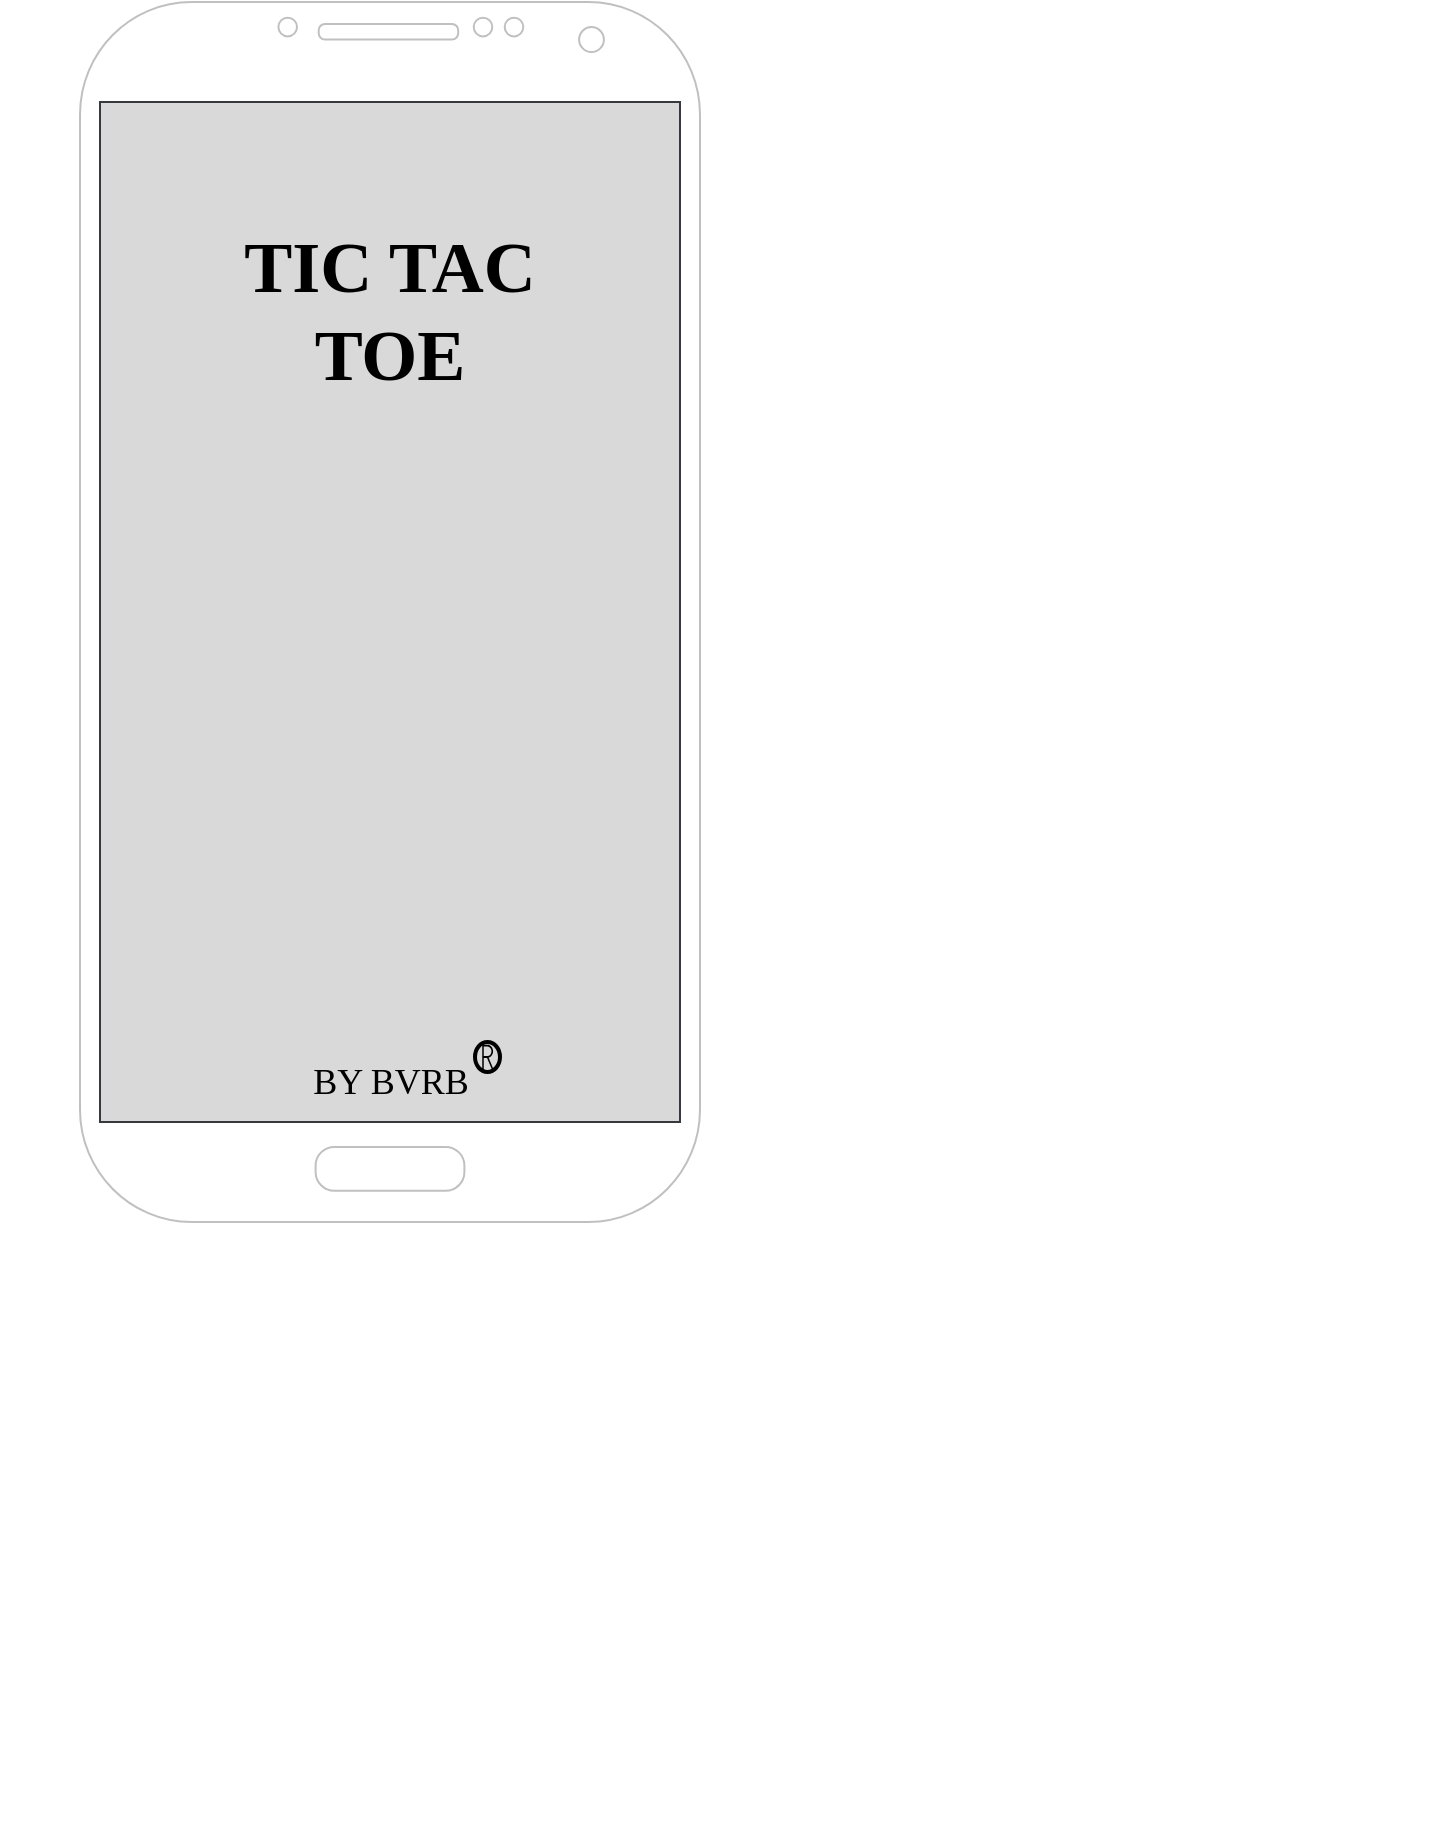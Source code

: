 <mxfile version="16.5.1" type="device" pages="8"><diagram id="2fujvJEsIon3Cvw6nRpC" name="Splash"><mxGraphModel dx="1102" dy="865" grid="1" gridSize="10" guides="1" tooltips="1" connect="1" arrows="1" fold="1" page="1" pageScale="1" pageWidth="827" pageHeight="1169" math="0" shadow="0"><root><mxCell id="0"/><mxCell id="1" parent="0"/><mxCell id="d3dXNECHzbeOLUC-8AOF-14" value="" style="shape=image;imageAspect=0;aspect=fixed;verticalLabelPosition=bottom;verticalAlign=top;image=https://img.itch.zone/aW1hZ2UvMjEwMDI0Lzk4NTc5OC5wbmc=/original/HeMVxj.png;" parent="1" vertex="1"><mxGeometry x="590" y="40" width="191.65" height="330" as="geometry"/></mxCell><mxCell id="d3dXNECHzbeOLUC-8AOF-15" value="" style="verticalLabelPosition=bottom;verticalAlign=top;html=1;shadow=0;dashed=0;strokeWidth=1;shape=mxgraph.android.phone2;strokeColor=#c0c0c0;" parent="1" vertex="1"><mxGeometry x="170" y="40" width="310" height="610" as="geometry"/></mxCell><mxCell id="d3dXNECHzbeOLUC-8AOF-16" value="" style="shape=image;imageAspect=0;aspect=fixed;verticalLabelPosition=bottom;verticalAlign=top;image=https://image.shutterstock.com/display_pic_with_logo/218382783/1855601101/stock-vector-black-and-white-tic-tac-toe-poster-design-vector-two-pieces-minimalist-art-design-artwork-1855601101.jpg;rotation=0;" parent="1" vertex="1"><mxGeometry x="331.65" y="680" width="450" height="280" as="geometry"/></mxCell><mxCell id="d3dXNECHzbeOLUC-8AOF-17" value="" style="shape=image;imageAspect=0;aspect=fixed;verticalLabelPosition=bottom;verticalAlign=top;image=https://miro.medium.com/max/1400/1*e9TQzdWNLpcq54m6uOea4w.png;" parent="1" vertex="1"><mxGeometry x="540" y="450" width="316.22" height="180" as="geometry"/></mxCell><mxCell id="uugo87M07cLCo45sfSnA-2" value="" style="rounded=0;whiteSpace=wrap;html=1;fillColor=#D9D9D9;strokeColor=#36393d;" parent="1" vertex="1"><mxGeometry x="180" y="90" width="290" height="510" as="geometry"/></mxCell><mxCell id="uugo87M07cLCo45sfSnA-1" value="" style="shape=image;imageAspect=0;aspect=fixed;verticalLabelPosition=bottom;verticalAlign=top;image=https://thumbs.dreamstime.com/b/tic-tac-toe-icon-filled-tic-tac-toe-icon-website-design-mobile-app-development-tic-tac-toe-icon-filled-arcade-tic-tac-157804876.jpg;" parent="1" vertex="1"><mxGeometry x="130" y="700" width="200" height="200" as="geometry"/></mxCell><mxCell id="uugo87M07cLCo45sfSnA-3" value="" style="shape=image;imageAspect=0;aspect=fixed;verticalLabelPosition=bottom;verticalAlign=top;image=https://cdn.icon-icons.com/icons2/390/PNG/512/tic-tac-toe_39453.png;" parent="1" vertex="1"><mxGeometry x="229" y="290" width="192" height="192" as="geometry"/></mxCell><mxCell id="uugo87M07cLCo45sfSnA-4" value="&lt;font style=&quot;font-size: 36px&quot; face=&quot;Lucida Console&quot;&gt;&lt;b&gt;TIC TAC TOE&lt;/b&gt;&lt;/font&gt;" style="text;html=1;strokeColor=none;fillColor=none;align=center;verticalAlign=middle;whiteSpace=wrap;rounded=0;" parent="1" vertex="1"><mxGeometry x="210" y="160" width="230" height="70" as="geometry"/></mxCell><mxCell id="hkW_lmA-1GZqu9D2JWZB-2" value="BY BVRB" style="text;html=1;strokeColor=none;fillColor=none;align=center;verticalAlign=middle;whiteSpace=wrap;rounded=0;fontFamily=Lucida Console;fontSize=18;" parent="1" vertex="1"><mxGeometry x="282.5" y="565" width="85" height="30" as="geometry"/></mxCell><mxCell id="Aw2tzcaiatTezA8rqV_E-1" value="" style="strokeColor=#000000;verticalLabelPosition=bottom;shadow=0;dashed=0;verticalAlign=top;strokeWidth=2;html=1;shape=mxgraph.mockup.misc.registeredIcon;fontFamily=Lucida Console;fontSize=18;fillColor=#D9D9D9;" parent="1" vertex="1"><mxGeometry x="367.5" y="560" width="12.5" height="15" as="geometry"/></mxCell></root></mxGraphModel></diagram><diagram id="pI1LhYA1R1bP-oZ59VwP" name="Home"><mxGraphModel dx="1102" dy="865" grid="1" gridSize="10" guides="1" tooltips="1" connect="1" arrows="1" fold="1" page="1" pageScale="1" pageWidth="827" pageHeight="1169" math="0" shadow="0"><root><mxCell id="QYzV90UZsmqpUp89XR0e-0"/><mxCell id="QYzV90UZsmqpUp89XR0e-1" parent="QYzV90UZsmqpUp89XR0e-0"/><mxCell id="_7oUnB4ghNHtTN4r0aFl-0" value="" style="rounded=0;whiteSpace=wrap;html=1;fontFamily=Lucida Console;fontSize=36;rotation=-90;fillColor=#D9D9D9;strokeColor=#36393d;" parent="QYzV90UZsmqpUp89XR0e-1" vertex="1"><mxGeometry x="210" y="360" width="510" height="290" as="geometry"/></mxCell><mxCell id="d13KPkwNu2ae5eqAszeH-0" value="" style="verticalLabelPosition=bottom;verticalAlign=top;html=1;shadow=0;dashed=0;strokeWidth=1;shape=mxgraph.android.phone2;strokeColor=#c0c0c0;fontFamily=Lucida Console;fontSize=36;" parent="QYzV90UZsmqpUp89XR0e-1" vertex="1"><mxGeometry x="310" y="200" width="310" height="610" as="geometry"/></mxCell><mxCell id="dmM5gOBvPOsPFhlSRjZ8-0" value="" style="rounded=0;whiteSpace=wrap;html=1;fontFamily=Lucida Console;fontSize=36;fillColor=#FFFFFF;strokeColor=#0e8088;" parent="QYzV90UZsmqpUp89XR0e-1" vertex="1"><mxGeometry x="350" y="400" width="230" height="60" as="geometry"/></mxCell><mxCell id="dmM5gOBvPOsPFhlSRjZ8-1" value="" style="shape=image;imageAspect=0;aspect=fixed;verticalLabelPosition=bottom;verticalAlign=top;fontFamily=Lucida Console;fontSize=36;image=https://cdn.icon-icons.com/icons2/390/PNG/512/tic-tac-toe_39453.png;" parent="QYzV90UZsmqpUp89XR0e-1" vertex="1"><mxGeometry x="415" y="280" width="100" height="100" as="geometry"/></mxCell><mxCell id="dmM5gOBvPOsPFhlSRjZ8-2" value="" style="rounded=0;whiteSpace=wrap;html=1;fontFamily=Lucida Console;fontSize=36;fillColor=#FFFFFF;strokeColor=#0e8088;" parent="QYzV90UZsmqpUp89XR0e-1" vertex="1"><mxGeometry x="350" y="490" width="230" height="60" as="geometry"/></mxCell><mxCell id="dmM5gOBvPOsPFhlSRjZ8-3" value="" style="rounded=0;whiteSpace=wrap;html=1;fontFamily=Lucida Console;fontSize=36;fillColor=#FFFFFF;strokeColor=#0e8088;" parent="QYzV90UZsmqpUp89XR0e-1" vertex="1"><mxGeometry x="350" y="584.5" width="230" height="60" as="geometry"/></mxCell><mxCell id="dmM5gOBvPOsPFhlSRjZ8-4" value="&lt;font style=&quot;font-size: 22px&quot;&gt;SINGLE PLAYER&lt;/font&gt;" style="text;html=1;strokeColor=none;fillColor=none;align=center;verticalAlign=middle;whiteSpace=wrap;rounded=0;fontFamily=Lucida Console;fontSize=36;" parent="QYzV90UZsmqpUp89XR0e-1" vertex="1"><mxGeometry x="360" y="427.5" width="210" height="5" as="geometry"/></mxCell><mxCell id="dmM5gOBvPOsPFhlSRjZ8-5" style="edgeStyle=orthogonalEdgeStyle;rounded=0;orthogonalLoop=1;jettySize=auto;html=1;exitX=0.5;exitY=1;exitDx=0;exitDy=0;fontFamily=Lucida Console;fontSize=24;" parent="QYzV90UZsmqpUp89XR0e-1" source="dmM5gOBvPOsPFhlSRjZ8-4" target="dmM5gOBvPOsPFhlSRjZ8-4" edge="1"><mxGeometry relative="1" as="geometry"/></mxCell><mxCell id="dmM5gOBvPOsPFhlSRjZ8-6" value="MULTI PLAYER" style="text;html=1;strokeColor=none;fillColor=none;align=center;verticalAlign=middle;whiteSpace=wrap;rounded=0;fontFamily=Lucida Console;fontSize=22;" parent="QYzV90UZsmqpUp89XR0e-1" vertex="1"><mxGeometry x="375" y="507.5" width="180" height="25" as="geometry"/></mxCell><mxCell id="dmM5gOBvPOsPFhlSRjZ8-7" value="NEGOZIO" style="text;html=1;strokeColor=none;fillColor=none;align=center;verticalAlign=middle;whiteSpace=wrap;rounded=0;fontFamily=Lucida Console;fontSize=22;" parent="QYzV90UZsmqpUp89XR0e-1" vertex="1"><mxGeometry x="435" y="604.25" width="60" height="20.5" as="geometry"/></mxCell><mxCell id="gduh4A2nDvPOUCm7gVuA-0" value="" style="shape=image;html=1;verticalAlign=top;verticalLabelPosition=bottom;labelBackgroundColor=#ffffff;imageAspect=0;aspect=fixed;image=https://cdn4.iconfinder.com/data/icons/evil-icons-user-interface/64/menu-128.png;fontFamily=Lucida Console;fontSize=22;" parent="QYzV90UZsmqpUp89XR0e-1" vertex="1"><mxGeometry x="570" y="260" width="30" height="30" as="geometry"/></mxCell></root></mxGraphModel></diagram><diagram id="_Ney9_rczCvjH-Kbnn2X" name="Hamburger"><mxGraphModel dx="1102" dy="865" grid="1" gridSize="10" guides="1" tooltips="1" connect="1" arrows="1" fold="1" page="1" pageScale="1" pageWidth="827" pageHeight="1169" math="0" shadow="0"><root><mxCell id="3Az9QgTdxvKtCZmyPwir-0"/><mxCell id="3Az9QgTdxvKtCZmyPwir-1" parent="3Az9QgTdxvKtCZmyPwir-0"/><mxCell id="ir2IjRzJ5tcpLq1XKn8O-0" value="" style="rounded=0;whiteSpace=wrap;html=1;fillColor=#D9D9D9;rotation=-90;" parent="3Az9QgTdxvKtCZmyPwir-1" vertex="1"><mxGeometry x="215" y="575" width="500" height="300" as="geometry"/></mxCell><mxCell id="tjD_ger1dloUFlUBI11P-0" value="" style="verticalLabelPosition=bottom;verticalAlign=top;html=1;shadow=0;dashed=0;strokeWidth=1;shape=mxgraph.android.phone2;strokeColor=#c0c0c0;fillColor=#FFFFFF;" parent="3Az9QgTdxvKtCZmyPwir-1" vertex="1"><mxGeometry x="310" y="420" width="310" height="610" as="geometry"/></mxCell><mxCell id="EdFxfgD1VDBOBCAjg3x6-1" value="" style="rounded=0;whiteSpace=wrap;html=1;align=center;" parent="3Az9QgTdxvKtCZmyPwir-1" vertex="1"><mxGeometry x="340" y="600" width="250" height="40" as="geometry"/></mxCell><mxCell id="EdFxfgD1VDBOBCAjg3x6-2" value="" style="rounded=0;whiteSpace=wrap;html=1;" parent="3Az9QgTdxvKtCZmyPwir-1" vertex="1"><mxGeometry x="340" y="650" width="250" height="40" as="geometry"/></mxCell><mxCell id="EdFxfgD1VDBOBCAjg3x6-3" value="" style="rounded=0;whiteSpace=wrap;html=1;" parent="3Az9QgTdxvKtCZmyPwir-1" vertex="1"><mxGeometry x="340" y="705" width="250" height="40" as="geometry"/></mxCell><mxCell id="5B8Ag-1s1NyBom3GuKKK-0" value="" style="strokeColor=#999999;verticalLabelPosition=bottom;shadow=0;dashed=0;verticalAlign=top;strokeWidth=2;html=1;shape=mxgraph.mockup.misc.volumeIcon;fontFamily=Lucida Console;fontSize=18;fillColor=#FFFFFF;" parent="3Az9QgTdxvKtCZmyPwir-1" vertex="1"><mxGeometry x="350" y="608" width="25" height="25" as="geometry"/></mxCell><mxCell id="5B8Ag-1s1NyBom3GuKKK-1" value="" style="html=1;verticalLabelPosition=bottom;align=center;labelBackgroundColor=#ffffff;verticalAlign=top;strokeWidth=2;strokeColor=#000000;shadow=0;dashed=0;shape=mxgraph.ios7.icons.flag;fontFamily=Lucida Console;fontSize=18;fillColor=#FFFFFF;" parent="3Az9QgTdxvKtCZmyPwir-1" vertex="1"><mxGeometry x="350" y="657.5" width="20" height="25" as="geometry"/></mxCell><mxCell id="5B8Ag-1s1NyBom3GuKKK-4" value="" style="verticalLabelPosition=bottom;verticalAlign=top;html=1;shadow=0;dashed=0;strokeWidth=1;shape=mxgraph.android.switch_on;fillColor=#666666;sketch=0;fontFamily=Lucida Console;fontSize=18;" parent="3Az9QgTdxvKtCZmyPwir-1" vertex="1"><mxGeometry x="520" y="610" width="60" height="20" as="geometry"/></mxCell><mxCell id="5B8Ag-1s1NyBom3GuKKK-5" value="&lt;span&gt;AUDIO&lt;/span&gt;" style="text;html=1;strokeColor=none;fillColor=none;align=center;verticalAlign=middle;whiteSpace=wrap;rounded=0;fontFamily=Lucida Console;fontSize=18;" parent="3Az9QgTdxvKtCZmyPwir-1" vertex="1"><mxGeometry x="390" y="605" width="60" height="30" as="geometry"/></mxCell><mxCell id="5B8Ag-1s1NyBom3GuKKK-7" value="LINGUA" style="text;html=1;strokeColor=none;fillColor=none;align=center;verticalAlign=middle;whiteSpace=wrap;rounded=0;fontFamily=Lucida Console;fontSize=18;" parent="3Az9QgTdxvKtCZmyPwir-1" vertex="1"><mxGeometry x="390" y="655" width="60" height="30" as="geometry"/></mxCell><mxCell id="5B8Ag-1s1NyBom3GuKKK-8" value="SFONDO" style="text;html=1;strokeColor=none;fillColor=none;align=center;verticalAlign=middle;whiteSpace=wrap;rounded=0;fontFamily=Lucida Console;fontSize=18;" parent="3Az9QgTdxvKtCZmyPwir-1" vertex="1"><mxGeometry x="390" y="710" width="60" height="30" as="geometry"/></mxCell><mxCell id="5B8Ag-1s1NyBom3GuKKK-13" value="" style="fillColor=#D9D9D9;strokeColor=none;fontFamily=Lucida Console;fontSize=18;" parent="3Az9QgTdxvKtCZmyPwir-1" vertex="1"><mxGeometry x="347.5" y="712.5" width="27.5" height="25" as="geometry"/></mxCell><mxCell id="usQ4iwxU2FZ0Kb0rONea-0" value="" style="html=1;verticalLabelPosition=bottom;align=center;labelBackgroundColor=#ffffff;verticalAlign=top;strokeWidth=2;strokeColor=#000033;shadow=0;dashed=0;shape=mxgraph.ios7.icons.back;fontFamily=Lucida Console;fontSize=18;fillColor=#190033;" parent="3Az9QgTdxvKtCZmyPwir-1" vertex="1"><mxGeometry x="330" y="490" width="30" height="25.5" as="geometry"/></mxCell><mxCell id="0nQVssNnnhKOgy_q-kSb-0" value="IMPOSTAZIONI" style="text;html=1;strokeColor=none;fillColor=none;align=center;verticalAlign=middle;whiteSpace=wrap;rounded=0;fontFamily=Lucida Console;fontSize=18;" parent="3Az9QgTdxvKtCZmyPwir-1" vertex="1"><mxGeometry x="435" y="545" width="60" height="30" as="geometry"/></mxCell><mxCell id="0nQVssNnnhKOgy_q-kSb-1" value="" style="sketch=0;outlineConnect=0;fontColor=#232F3E;gradientColor=none;fillColor=#232F3D;strokeColor=none;dashed=0;verticalLabelPosition=bottom;verticalAlign=top;align=center;html=1;fontSize=12;fontStyle=0;aspect=fixed;pointerEvents=1;shape=mxgraph.aws4.gear;fontFamily=Lucida Console;" parent="3Az9QgTdxvKtCZmyPwir-1" vertex="1"><mxGeometry x="448" y="511" width="34" height="34" as="geometry"/></mxCell><mxCell id="nKCXICEI87PGRxtzeZac-1" value="" style="rounded=0;whiteSpace=wrap;html=1;" parent="3Az9QgTdxvKtCZmyPwir-1" vertex="1"><mxGeometry x="340" y="760" width="250" height="40" as="geometry"/></mxCell><mxCell id="nKCXICEI87PGRxtzeZac-0" value="" style="strokeColor=#999999;verticalLabelPosition=bottom;shadow=0;dashed=0;verticalAlign=top;strokeWidth=2;html=1;shape=mxgraph.mockup.misc.shareIcon;rounded=0;fontFamily=Lucida Console;fontSize=14;fontColor=default;fillColor=#FFFFFF;" parent="3Az9QgTdxvKtCZmyPwir-1" vertex="1"><mxGeometry x="347.5" y="766.25" width="32.5" height="27.5" as="geometry"/></mxCell><mxCell id="nKCXICEI87PGRxtzeZac-2" value="&lt;span style=&quot;color: rgb(0 , 0 , 0) ; font-family: &amp;#34;lucida console&amp;#34; ; font-size: 18px ; font-style: normal ; font-weight: 400 ; letter-spacing: normal ; text-align: center ; text-indent: 0px ; text-transform: none ; word-spacing: 0px ; background-color: rgb(248 , 249 , 250) ; display: inline ; float: none&quot;&gt;CONDIVIDI&lt;/span&gt;" style="text;whiteSpace=wrap;html=1;fontSize=14;fontFamily=Lucida Console;fontColor=default;" parent="3Az9QgTdxvKtCZmyPwir-1" vertex="1"><mxGeometry x="390" y="763.75" width="90" height="30" as="geometry"/></mxCell><mxCell id="nKCXICEI87PGRxtzeZac-4" value="" style="rounded=0;whiteSpace=wrap;html=1;" parent="3Az9QgTdxvKtCZmyPwir-1" vertex="1"><mxGeometry x="340" y="820" width="250" height="40" as="geometry"/></mxCell><mxCell id="nKCXICEI87PGRxtzeZac-5" value="" style="dashed=0;outlineConnect=0;html=1;align=center;labelPosition=center;verticalLabelPosition=bottom;verticalAlign=top;shape=mxgraph.webicons.facebook;fillColor=#6294E4;gradientColor=#1A2665;rounded=0;fontFamily=Lucida Console;fontSize=14;fontColor=default;strokeColor=#000033;" parent="3Az9QgTdxvKtCZmyPwir-1" vertex="1"><mxGeometry x="346" y="825" width="34" height="30" as="geometry"/></mxCell><mxCell id="nKCXICEI87PGRxtzeZac-6" value="&lt;span style=&quot;color: rgb(0 , 0 , 0) ; font-family: &amp;#34;lucida console&amp;#34; ; font-size: 18px ; font-style: normal ; font-weight: 400 ; letter-spacing: normal ; text-align: center ; text-indent: 0px ; text-transform: none ; word-spacing: 0px ; background-color: rgb(248 , 249 , 250) ; display: inline ; float: none&quot;&gt;ACCEDI CON FACEBOOK&lt;/span&gt;" style="text;whiteSpace=wrap;html=1;fontSize=14;fontFamily=Lucida Console;fontColor=default;" parent="3Az9QgTdxvKtCZmyPwir-1" vertex="1"><mxGeometry x="380" y="825" width="280" height="30" as="geometry"/></mxCell></root></mxGraphModel></diagram><diagram id="SmuToj3_kLjO1HK09l6e" name="Negozio"><mxGraphModel dx="1102" dy="865" grid="1" gridSize="10" guides="1" tooltips="1" connect="1" arrows="1" fold="1" page="1" pageScale="1" pageWidth="827" pageHeight="1169" math="0" shadow="0"><root><mxCell id="oTMHULYfvm19Lml6Ax3H-0"/><mxCell id="oTMHULYfvm19Lml6Ax3H-1" parent="oTMHULYfvm19Lml6Ax3H-0"/><mxCell id="oTMHULYfvm19Lml6Ax3H-3" value="" style="rounded=0;whiteSpace=wrap;html=1;fontFamily=Lucida Console;fontSize=18;strokeColor=#000033;fillColor=#D9D9D9;" parent="oTMHULYfvm19Lml6Ax3H-1" vertex="1"><mxGeometry x="242.05" y="260" width="290" height="510" as="geometry"/></mxCell><mxCell id="oTMHULYfvm19Lml6Ax3H-2" value="" style="verticalLabelPosition=bottom;verticalAlign=top;html=1;shadow=0;dashed=0;strokeWidth=1;shape=mxgraph.android.phone2;strokeColor=#c0c0c0;fontFamily=Lucida Console;fontSize=18;fillColor=#FFFFFF;" parent="oTMHULYfvm19Lml6Ax3H-1" vertex="1"><mxGeometry x="230" y="210" width="310" height="610" as="geometry"/></mxCell><mxCell id="yRlX4yiGESKXegxQO9CW-1" value="&lt;font style=&quot;font-size: 14px&quot;&gt;100&lt;/font&gt;" style="rounded=0;whiteSpace=wrap;html=1;fontFamily=Lucida Console;fontSize=18;strokeColor=#000033;fillColor=#FFFFFF;" parent="oTMHULYfvm19Lml6Ax3H-1" vertex="1"><mxGeometry x="460" y="290" width="60" height="20" as="geometry"/></mxCell><mxCell id="yRlX4yiGESKXegxQO9CW-0" value="" style="image;html=1;image=img/lib/clip_art/finance/Coins_128x128.png;fontFamily=Lucida Console;fontSize=18;strokeColor=#000033;fillColor=#D9D9D9;" parent="oTMHULYfvm19Lml6Ax3H-1" vertex="1"><mxGeometry x="410" y="275" width="65" height="50" as="geometry"/></mxCell><mxCell id="yRlX4yiGESKXegxQO9CW-2" value="" style="rounded=0;whiteSpace=wrap;html=1;fontFamily=Lucida Console;fontSize=14;fontColor=default;strokeColor=#000033;fillColor=#FFFFFF;" parent="oTMHULYfvm19Lml6Ax3H-1" vertex="1"><mxGeometry x="265" y="350" width="80" height="140" as="geometry"/></mxCell><mxCell id="yRlX4yiGESKXegxQO9CW-3" value="" style="rounded=0;whiteSpace=wrap;html=1;fontFamily=Lucida Console;fontSize=14;fontColor=default;strokeColor=#000033;fillColor=#FFFFFF;" parent="oTMHULYfvm19Lml6Ax3H-1" vertex="1"><mxGeometry x="350" y="350" width="80" height="140" as="geometry"/></mxCell><mxCell id="yRlX4yiGESKXegxQO9CW-4" value="" style="rounded=0;whiteSpace=wrap;html=1;fontFamily=Lucida Console;fontSize=14;fontColor=default;strokeColor=#000033;fillColor=#FFFFFF;" parent="oTMHULYfvm19Lml6Ax3H-1" vertex="1"><mxGeometry x="440" y="350" width="80" height="140" as="geometry"/></mxCell><mxCell id="yRlX4yiGESKXegxQO9CW-7" value="" style="rounded=0;whiteSpace=wrap;html=1;fontFamily=Lucida Console;fontSize=14;fontColor=default;strokeColor=#000033;fillColor=#FFFFFF;" parent="oTMHULYfvm19Lml6Ax3H-1" vertex="1"><mxGeometry x="265" y="500" width="80" height="140" as="geometry"/></mxCell><mxCell id="yRlX4yiGESKXegxQO9CW-8" value="" style="rounded=0;whiteSpace=wrap;html=1;fontFamily=Lucida Console;fontSize=14;fontColor=default;strokeColor=#000033;fillColor=#FFFFFF;" parent="oTMHULYfvm19Lml6Ax3H-1" vertex="1"><mxGeometry x="350" y="500" width="80" height="140" as="geometry"/></mxCell><mxCell id="yRlX4yiGESKXegxQO9CW-9" value="" style="rounded=0;whiteSpace=wrap;html=1;fontFamily=Lucida Console;fontSize=14;fontColor=default;strokeColor=#000033;fillColor=#FFFFFF;" parent="oTMHULYfvm19Lml6Ax3H-1" vertex="1"><mxGeometry x="440" y="500" width="80" height="140" as="geometry"/></mxCell><mxCell id="yRlX4yiGESKXegxQO9CW-11" value="1,99€" style="rounded=0;whiteSpace=wrap;html=1;fontFamily=Lucida Console;fontSize=14;fontColor=default;strokeColor=#FFCE9F;fillColor=#FFFFFF;strokeWidth=2;" parent="oTMHULYfvm19Lml6Ax3H-1" vertex="1"><mxGeometry x="265" y="460" width="65" height="30" as="geometry"/></mxCell><mxCell id="yRlX4yiGESKXegxQO9CW-12" value="7,99€" style="rounded=0;whiteSpace=wrap;html=1;fontFamily=Lucida Console;fontSize=14;fontColor=default;strokeColor=#FFCE9F;fillColor=#FFFFFF;strokeWidth=2;" parent="oTMHULYfvm19Lml6Ax3H-1" vertex="1"><mxGeometry x="440" y="460" width="65" height="30" as="geometry"/></mxCell><mxCell id="yRlX4yiGESKXegxQO9CW-13" value="3,99€" style="rounded=0;whiteSpace=wrap;html=1;fontFamily=Lucida Console;fontSize=14;fontColor=default;strokeColor=#FFCE9F;fillColor=#FFFFFF;strokeWidth=2;" parent="oTMHULYfvm19Lml6Ax3H-1" vertex="1"><mxGeometry x="349" y="460" width="65" height="30" as="geometry"/></mxCell><mxCell id="yRlX4yiGESKXegxQO9CW-14" value="19,99€" style="rounded=0;whiteSpace=wrap;html=1;fontFamily=Lucida Console;fontSize=14;fontColor=default;strokeColor=#FFCE9F;fillColor=#FFFFFF;strokeWidth=2;" parent="oTMHULYfvm19Lml6Ax3H-1" vertex="1"><mxGeometry x="265" y="610" width="65" height="30" as="geometry"/></mxCell><mxCell id="yRlX4yiGESKXegxQO9CW-15" value="49,99€" style="rounded=0;whiteSpace=wrap;html=1;fontFamily=Lucida Console;fontSize=14;fontColor=default;strokeColor=#FFCE9F;fillColor=#FFFFFF;strokeWidth=2;" parent="oTMHULYfvm19Lml6Ax3H-1" vertex="1"><mxGeometry x="350" y="610" width="65" height="30" as="geometry"/></mxCell><mxCell id="yRlX4yiGESKXegxQO9CW-16" value="GRATIS" style="rounded=0;whiteSpace=wrap;html=1;fontFamily=Lucida Console;fontSize=14;fontColor=default;strokeColor=#FFCE9F;fillColor=#FFFFFF;strokeWidth=2;" parent="oTMHULYfvm19Lml6Ax3H-1" vertex="1"><mxGeometry x="440" y="610" width="65" height="30" as="geometry"/></mxCell><mxCell id="yRlX4yiGESKXegxQO9CW-17" value="" style="shape=image;imageAspect=0;aspect=fixed;verticalLabelPosition=bottom;verticalAlign=top;rounded=0;fontFamily=Lucida Console;fontSize=14;fontColor=default;strokeColor=#000033;fillColor=#FFFFFF;html=1;image=https://www.onlygfx.com/wp-content/uploads/2020/11/stack-of-gold-coins-1.png;" parent="oTMHULYfvm19Lml6Ax3H-1" vertex="1"><mxGeometry x="277.05" y="360" width="55.91" height="50" as="geometry"/></mxCell><mxCell id="yRlX4yiGESKXegxQO9CW-18" value="" style="shape=image;imageAspect=0;aspect=fixed;verticalLabelPosition=bottom;verticalAlign=top;rounded=0;fontFamily=Lucida Console;fontSize=14;fontColor=default;strokeColor=#000033;fillColor=#FFFFFF;html=1;image=https://www.onlygfx.com/wp-content/uploads/2020/11/stack-of-gold-coins-1.png;" parent="oTMHULYfvm19Lml6Ax3H-1" vertex="1"><mxGeometry x="362.05" y="360" width="55.91" height="50" as="geometry"/></mxCell><mxCell id="yRlX4yiGESKXegxQO9CW-19" value="" style="shape=image;imageAspect=0;aspect=fixed;verticalLabelPosition=bottom;verticalAlign=top;rounded=0;fontFamily=Lucida Console;fontSize=14;fontColor=default;strokeColor=#000033;fillColor=#FFFFFF;html=1;image=https://www.onlygfx.com/wp-content/uploads/2020/11/stack-of-gold-coins-1.png;" parent="oTMHULYfvm19Lml6Ax3H-1" vertex="1"><mxGeometry x="444.55" y="360" width="55.91" height="50" as="geometry"/></mxCell><mxCell id="yRlX4yiGESKXegxQO9CW-20" value="" style="shape=image;imageAspect=0;aspect=fixed;verticalLabelPosition=bottom;verticalAlign=top;rounded=0;fontFamily=Lucida Console;fontSize=14;fontColor=default;strokeColor=#000033;fillColor=#FFFFFF;html=1;image=https://www.onlygfx.com/wp-content/uploads/2020/11/stack-of-gold-coins-1.png;" parent="oTMHULYfvm19Lml6Ax3H-1" vertex="1"><mxGeometry x="277.05" y="510" width="55.91" height="50" as="geometry"/></mxCell><mxCell id="yRlX4yiGESKXegxQO9CW-21" value="" style="shape=image;imageAspect=0;aspect=fixed;verticalLabelPosition=bottom;verticalAlign=top;rounded=0;fontFamily=Lucida Console;fontSize=14;fontColor=default;strokeColor=#000033;fillColor=#FFFFFF;html=1;image=https://www.onlygfx.com/wp-content/uploads/2020/11/stack-of-gold-coins-1.png;" parent="oTMHULYfvm19Lml6Ax3H-1" vertex="1"><mxGeometry x="354.55" y="510" width="55.91" height="50" as="geometry"/></mxCell><mxCell id="yRlX4yiGESKXegxQO9CW-23" value="300" style="rounded=0;whiteSpace=wrap;html=1;fontFamily=Lucida Console;fontSize=14;fontColor=default;strokeColor=#000033;fillColor=#F5DEB3;" parent="oTMHULYfvm19Lml6Ax3H-1" vertex="1"><mxGeometry x="280" y="420" width="50" height="30" as="geometry"/></mxCell><mxCell id="yRlX4yiGESKXegxQO9CW-24" value="500" style="rounded=0;whiteSpace=wrap;html=1;fontFamily=Lucida Console;fontSize=14;fontColor=default;strokeColor=#000033;fillColor=#F5DEB3;" parent="oTMHULYfvm19Lml6Ax3H-1" vertex="1"><mxGeometry x="360" y="420" width="50" height="30" as="geometry"/></mxCell><mxCell id="yRlX4yiGESKXegxQO9CW-22" value="" style="shape=image;imageAspect=0;aspect=fixed;verticalLabelPosition=bottom;verticalAlign=top;rounded=0;fontFamily=Lucida Console;fontSize=14;fontColor=default;strokeColor=#000033;fillColor=#FFFFFF;html=1;image=https://www.onlygfx.com/wp-content/uploads/2020/11/stack-of-gold-coins-1.png;" parent="oTMHULYfvm19Lml6Ax3H-1" vertex="1"><mxGeometry x="444.55" y="510" width="55.91" height="50" as="geometry"/></mxCell><mxCell id="yRlX4yiGESKXegxQO9CW-25" value="1000" style="rounded=0;whiteSpace=wrap;html=1;fontFamily=Lucida Console;fontSize=14;fontColor=default;strokeColor=#000033;fillColor=#F5DEB3;" parent="oTMHULYfvm19Lml6Ax3H-1" vertex="1"><mxGeometry x="450.46" y="420" width="50" height="30" as="geometry"/></mxCell><mxCell id="yRlX4yiGESKXegxQO9CW-27" value="5000" style="rounded=0;whiteSpace=wrap;html=1;fontFamily=Lucida Console;fontSize=14;fontColor=default;strokeColor=#000033;fillColor=#F5DEB3;" parent="oTMHULYfvm19Lml6Ax3H-1" vertex="1"><mxGeometry x="280" y="570" width="50" height="30" as="geometry"/></mxCell><mxCell id="yRlX4yiGESKXegxQO9CW-32" value="" style="sketch=0;pointerEvents=1;shadow=0;dashed=0;html=1;strokeColor=none;fillColor=#505050;labelPosition=center;verticalLabelPosition=bottom;verticalAlign=top;outlineConnect=0;align=center;shape=mxgraph.office.concepts.video_play;rounded=0;fontFamily=Lucida Console;fontSize=14;fontColor=default;" parent="oTMHULYfvm19Lml6Ax3H-1" vertex="1"><mxGeometry x="485" y="500" width="35" height="30" as="geometry"/></mxCell><mxCell id="yRlX4yiGESKXegxQO9CW-28" value="10000" style="rounded=0;whiteSpace=wrap;html=1;fontFamily=Lucida Console;fontSize=14;fontColor=default;strokeColor=#000033;fillColor=#F5DEB3;" parent="oTMHULYfvm19Lml6Ax3H-1" vertex="1"><mxGeometry x="362.05" y="570" width="50" height="30" as="geometry"/></mxCell><mxCell id="yRlX4yiGESKXegxQO9CW-29" value="100" style="rounded=0;whiteSpace=wrap;html=1;fontFamily=Lucida Console;fontSize=14;fontColor=default;strokeColor=#000033;fillColor=#F5DEB3;" parent="oTMHULYfvm19Lml6Ax3H-1" vertex="1"><mxGeometry x="455.0" y="570" width="50" height="30" as="geometry"/></mxCell><mxCell id="yRlX4yiGESKXegxQO9CW-33" value="" style="verticalLabelPosition=bottom;shadow=0;dashed=0;align=center;html=1;verticalAlign=top;strokeWidth=1;shape=mxgraph.mockup.misc.rating;strokeColor=#999999;fillColor=#ffff00;emptyFillColor=#ffffff;grade=4;ratingScale=5;ratingStyle=star;rounded=0;fontFamily=Lucida Console;fontSize=14;fontColor=default;" parent="oTMHULYfvm19Lml6Ax3H-1" vertex="1"><mxGeometry x="280" y="720" width="225" height="30" as="geometry"/></mxCell><mxCell id="yRlX4yiGESKXegxQO9CW-34" value="COSA NE PENSI? LASCIA UNA RECENSIONE :)" style="text;html=1;strokeColor=none;fillColor=none;align=center;verticalAlign=middle;whiteSpace=wrap;rounded=0;fontFamily=Lucida Console;fontSize=14;fontColor=default;" parent="oTMHULYfvm19Lml6Ax3H-1" vertex="1"><mxGeometry x="320" y="690" width="145" height="10" as="geometry"/></mxCell><mxCell id="38wRGnI8Tx5UJokwquCd-0" value="" style="html=1;verticalLabelPosition=bottom;align=center;labelBackgroundColor=#ffffff;verticalAlign=top;strokeWidth=2;strokeColor=#000033;shadow=0;dashed=0;shape=mxgraph.ios7.icons.back;fontFamily=Lucida Console;fontSize=18;fillColor=#190033;" parent="oTMHULYfvm19Lml6Ax3H-1" vertex="1"><mxGeometry x="250" y="275" width="30" height="25.5" as="geometry"/></mxCell><mxCell id="bKu4OTbdr23ME5Wjhxpw-0" value="&lt;span style=&quot;color: rgb(0 , 0 , 0) ; font-family: &amp;#34;lucida console&amp;#34; ; font-size: 18px ; font-style: normal ; font-weight: 400 ; letter-spacing: normal ; text-align: center ; text-indent: 0px ; text-transform: none ; word-spacing: 0px ; display: inline ; float: none ; background-color: rgb(217 , 217 , 217)&quot;&gt;NEGOZIO&lt;/span&gt;" style="text;whiteSpace=wrap;html=1;fontSize=14;fontFamily=Lucida Console;fontColor=default;" parent="oTMHULYfvm19Lml6Ax3H-1" vertex="1"><mxGeometry x="345" y="310" width="160" height="30" as="geometry"/></mxCell></root></mxGraphModel></diagram><diagram id="2WTa2OK0Qa6ezDo-6TT6" name="Single Player (avvio)"><mxGraphModel dx="1102" dy="865" grid="1" gridSize="10" guides="1" tooltips="1" connect="1" arrows="1" fold="1" page="1" pageScale="1" pageWidth="827" pageHeight="1169" math="0" shadow="0"><root><mxCell id="YkVst8tW5tIhFZhUgUVz-0"/><mxCell id="YkVst8tW5tIhFZhUgUVz-1" parent="YkVst8tW5tIhFZhUgUVz-0"/><mxCell id="YkVst8tW5tIhFZhUgUVz-4" value="" style="rounded=0;whiteSpace=wrap;html=1;shadow=0;labelBackgroundColor=#D9D9D9;sketch=0;fontFamily=Lucida Console;fontSize=12;fontColor=default;strokeColor=none;strokeWidth=2;fillColor=#D9D9D9;gradientColor=none;gradientDirection=north;" parent="YkVst8tW5tIhFZhUgUVz-1" vertex="1"><mxGeometry x="300" y="165" width="290" height="520" as="geometry"/></mxCell><mxCell id="YkVst8tW5tIhFZhUgUVz-2" value="" style="verticalLabelPosition=bottom;verticalAlign=top;html=1;shadow=0;dashed=0;strokeWidth=1;shape=mxgraph.android.phone2;strokeColor=#c0c0c0;rounded=0;labelBackgroundColor=#D9D9D9;sketch=0;fontFamily=Lucida Console;fontSize=12;fontColor=default;fillColor=#FFFFFF;gradientColor=none;gradientDirection=north;" parent="YkVst8tW5tIhFZhUgUVz-1" vertex="1"><mxGeometry x="300" y="120" width="310" height="610" as="geometry"/></mxCell><mxCell id="LfU9_sqAOVVED2N9ePPs-0" value="&lt;span style=&quot;color: rgb(0, 0, 0); font-family: &amp;quot;lucida console&amp;quot;; font-size: 22px; font-style: normal; font-weight: 400; letter-spacing: normal; text-align: center; text-indent: 0px; text-transform: none; word-spacing: 0px; display: inline; float: none;&quot;&gt;SINGLE PLAYER&lt;/span&gt;" style="text;whiteSpace=wrap;html=1;fontSize=12;fontFamily=Lucida Console;fontColor=default;labelBackgroundColor=#D9D9D9;" parent="YkVst8tW5tIhFZhUgUVz-1" vertex="1"><mxGeometry x="370" y="220" width="200" height="30" as="geometry"/></mxCell><mxCell id="66EZ4L_50yNPBXJ2QPIj-0" value="" style="rounded=0;whiteSpace=wrap;html=1;shadow=0;labelBackgroundColor=#FFFFFF;sketch=0;fontFamily=Lucida Console;fontSize=12;fontColor=default;strokeColor=#6666FF;strokeWidth=3;fillColor=#FFFFFF;gradientColor=none;gradientDirection=north;" parent="YkVst8tW5tIhFZhUgUVz-1" vertex="1"><mxGeometry x="396" y="270" width="125" height="50" as="geometry"/></mxCell><mxCell id="66EZ4L_50yNPBXJ2QPIj-1" value="&lt;font style=&quot;font-size: 14px&quot;&gt;MEDIO&lt;/font&gt;" style="rounded=0;whiteSpace=wrap;html=1;shadow=0;labelBackgroundColor=#FFFFFF;sketch=0;fontFamily=Lucida Console;fontSize=12;fontColor=default;strokeColor=default;strokeWidth=1;fillColor=#FFFFFF;gradientColor=none;gradientDirection=north;" parent="YkVst8tW5tIhFZhUgUVz-1" vertex="1"><mxGeometry x="396" y="320" width="125" height="50" as="geometry"/></mxCell><mxCell id="66EZ4L_50yNPBXJ2QPIj-2" value="" style="rounded=0;whiteSpace=wrap;html=1;shadow=0;labelBackgroundColor=#FFFFFF;sketch=0;fontFamily=Lucida Console;fontSize=12;fontColor=default;strokeColor=default;strokeWidth=1;fillColor=#FFFFFF;gradientColor=none;gradientDirection=north;" parent="YkVst8tW5tIhFZhUgUVz-1" vertex="1"><mxGeometry x="396.5" y="370" width="125" height="50" as="geometry"/></mxCell><mxCell id="66EZ4L_50yNPBXJ2QPIj-3" value="&lt;font style=&quot;font-size: 14px&quot;&gt;FACILE&lt;/font&gt;" style="text;html=1;strokeColor=none;fillColor=none;align=center;verticalAlign=middle;whiteSpace=wrap;rounded=0;shadow=0;labelBackgroundColor=#FFFFFF;sketch=0;fontFamily=Lucida Console;fontSize=12;fontColor=default;" parent="YkVst8tW5tIhFZhUgUVz-1" vertex="1"><mxGeometry x="425" y="280" width="60" height="30" as="geometry"/></mxCell><mxCell id="66EZ4L_50yNPBXJ2QPIj-4" value="&lt;span style=&quot;color: rgb(0 , 0 , 0) ; font-family: &amp;#34;lucida console&amp;#34; ; font-size: 14px ; font-style: normal ; font-weight: 400 ; letter-spacing: normal ; text-align: center ; text-indent: 0px ; text-transform: none ; word-spacing: 0px ; background-color: rgb(255 , 255 , 255) ; display: inline ; float: none&quot;&gt;DIFFICILE&lt;/span&gt;" style="text;whiteSpace=wrap;html=1;fontSize=14;fontFamily=Lucida Console;fontColor=default;" parent="YkVst8tW5tIhFZhUgUVz-1" vertex="1"><mxGeometry x="414" y="380" width="80" height="30" as="geometry"/></mxCell><mxCell id="3vMEL4DDqepSYdeVl4Y9-0" value="" style="html=1;verticalLabelPosition=bottom;align=center;labelBackgroundColor=#ffffff;verticalAlign=top;strokeWidth=2;strokeColor=#000033;shadow=0;dashed=0;shape=mxgraph.ios7.icons.back;fontFamily=Lucida Console;fontSize=18;fillColor=#190033;" parent="YkVst8tW5tIhFZhUgUVz-1" vertex="1"><mxGeometry x="320" y="180" width="30" height="25.5" as="geometry"/></mxCell><mxCell id="f3yQ3izgOchbdvsEg_-f-0" value="" style="rounded=0;whiteSpace=wrap;html=1;shadow=0;labelBackgroundColor=#FFFFFF;sketch=0;fontFamily=Lucida Console;fontSize=14;fontColor=default;strokeColor=default;strokeWidth=1;fillColor=#FFFFFF;gradientColor=none;gradientDirection=north;" parent="YkVst8tW5tIhFZhUgUVz-1" vertex="1"><mxGeometry x="480" y="527" width="70" height="35" as="geometry"/></mxCell><mxCell id="f3yQ3izgOchbdvsEg_-f-1" value="COINS DA SCOMMETTERE:" style="text;html=1;strokeColor=none;fillColor=none;align=center;verticalAlign=middle;whiteSpace=wrap;rounded=0;shadow=0;labelBackgroundColor=#D9D9D9;sketch=0;fontFamily=Lucida Console;fontSize=14;fontColor=default;" parent="YkVst8tW5tIhFZhUgUVz-1" vertex="1"><mxGeometry x="370" y="531" width="85" height="27" as="geometry"/></mxCell><mxCell id="EVzk8qJ0xcBjsasv6vC5-0" value="" style="ellipse;whiteSpace=wrap;html=1;aspect=fixed;rounded=0;shadow=0;labelBackgroundColor=#FFFFFF;sketch=0;fontFamily=Lucida Console;fontSize=14;fontColor=default;strokeColor=default;strokeWidth=1;fillColor=#FFFFFF;gradientColor=none;gradientDirection=north;" parent="YkVst8tW5tIhFZhUgUVz-1" vertex="1"><mxGeometry x="395.5" y="440" width="60" height="60" as="geometry"/></mxCell><mxCell id="EVzk8qJ0xcBjsasv6vC5-1" value="" style="ellipse;whiteSpace=wrap;html=1;aspect=fixed;rounded=0;shadow=0;labelBackgroundColor=#FFFFFF;sketch=0;fontFamily=Lucida Console;fontSize=14;fontColor=default;strokeColor=#3333FF;strokeWidth=3;fillColor=#FFFFFF;gradientColor=none;gradientDirection=north;" parent="YkVst8tW5tIhFZhUgUVz-1" vertex="1"><mxGeometry x="459" y="438" width="62" height="62" as="geometry"/></mxCell><mxCell id="EVzk8qJ0xcBjsasv6vC5-8" value="" style="ellipse;whiteSpace=wrap;html=1;aspect=fixed;rounded=0;shadow=1;labelBackgroundColor=#FFFFFF;sketch=0;fontFamily=Lucida Console;fontSize=14;fontColor=default;strokeColor=#190033;strokeWidth=1;fillColor=#1A1A1A;gradientColor=none;gradientDirection=north;" parent="YkVst8tW5tIhFZhUgUVz-1" vertex="1"><mxGeometry x="408" y="452.5" width="35" height="35" as="geometry"/></mxCell><mxCell id="uZ5jyU3pRj_KWhLcCQi1-0" value="" style="line;strokeWidth=2;html=1;rounded=0;labelBackgroundColor=#D9D9D9;fontFamily=Lucida Console;fontSize=14;fontColor=default;fillColor=#1A1A1A;rotation=45;shadow=1;" parent="YkVst8tW5tIhFZhUgUVz-1" vertex="1"><mxGeometry x="467.75" y="465" width="44.5" height="10" as="geometry"/></mxCell><mxCell id="uZ5jyU3pRj_KWhLcCQi1-1" value="" style="line;strokeWidth=2;html=1;rounded=0;labelBackgroundColor=#D9D9D9;fontFamily=Lucida Console;fontSize=14;fontColor=default;fillColor=#1A1A1A;rotation=-45;shadow=1;" parent="YkVst8tW5tIhFZhUgUVz-1" vertex="1"><mxGeometry x="467.75" y="454" width="44.5" height="30" as="geometry"/></mxCell><mxCell id="mTE7rowDb6k5Q01Ia5Rp-0" value="Button" style="labelPosition=center;verticalLabelPosition=middle;align=center;html=1;shape=mxgraph.basic.shaded_button;dx=10;fillColor=#F0F0F0;strokeColor=default;strokeWidth=2;" parent="YkVst8tW5tIhFZhUgUVz-1" vertex="1"><mxGeometry x="404" y="600" width="100" height="60" as="geometry"/></mxCell><mxCell id="uZ5jyU3pRj_KWhLcCQi1-3" value="&lt;font style=&quot;font-size: 18px&quot;&gt;&lt;b&gt;AVVIA&lt;/b&gt;&lt;/font&gt;" style="text;html=1;strokeColor=none;fillColor=none;align=center;verticalAlign=middle;whiteSpace=wrap;rounded=0;shadow=0;labelBackgroundColor=#EBEBEB;sketch=0;fontFamily=Lucida Console;fontSize=14;fontColor=default;" parent="YkVst8tW5tIhFZhUgUVz-1" vertex="1"><mxGeometry x="425" y="615" width="60" height="30" as="geometry"/></mxCell></root></mxGraphModel></diagram><diagram id="Rxf6q5WrvsBVPuSPT0DO" name="Single Player"><mxGraphModel dx="1102" dy="865" grid="1" gridSize="10" guides="1" tooltips="1" connect="1" arrows="1" fold="1" page="1" pageScale="1" pageWidth="827" pageHeight="1169" math="0" shadow="0"><root><mxCell id="jXObt6eNcwSP2HETIAQ9-0"/><mxCell id="jXObt6eNcwSP2HETIAQ9-1" parent="jXObt6eNcwSP2HETIAQ9-0"/><mxCell id="XH3XNGNYxMqFV5vkr_Kr-1" value="" style="rounded=0;whiteSpace=wrap;html=1;labelBackgroundColor=#D9D9D9;fontFamily=Lucida Console;fontSize=14;fontColor=default;strokeColor=#000033;fillColor=#D9D9D9;" parent="jXObt6eNcwSP2HETIAQ9-1" vertex="1"><mxGeometry x="260" y="170" width="290" height="520" as="geometry"/></mxCell><mxCell id="XH3XNGNYxMqFV5vkr_Kr-0" value="" style="verticalLabelPosition=bottom;verticalAlign=top;html=1;shadow=0;dashed=0;strokeWidth=1;shape=mxgraph.android.phone2;strokeColor=#c0c0c0;rounded=0;labelBackgroundColor=#D9D9D9;fontFamily=Lucida Console;fontSize=14;fontColor=default;fillColor=#FFFFFF;" parent="jXObt6eNcwSP2HETIAQ9-1" vertex="1"><mxGeometry x="250" y="120" width="310" height="610" as="geometry"/></mxCell><mxCell id="8ty1kMgTLilNXB1m5Akq-4" value="" style="line;strokeWidth=2;html=1;rounded=0;labelBackgroundColor=#D9D9D9;fontFamily=Lucida Console;fontSize=14;fontColor=default;fillColor=#D9D9D9;shadow=1;" parent="jXObt6eNcwSP2HETIAQ9-1" vertex="1"><mxGeometry x="300" y="380" width="210" height="10" as="geometry"/></mxCell><mxCell id="8ty1kMgTLilNXB1m5Akq-5" value="" style="line;strokeWidth=2;html=1;rounded=0;labelBackgroundColor=#D9D9D9;fontFamily=Lucida Console;fontSize=14;fontColor=default;fillColor=#D9D9D9;shadow=1;" parent="jXObt6eNcwSP2HETIAQ9-1" vertex="1"><mxGeometry x="300" y="460" width="210" height="10" as="geometry"/></mxCell><mxCell id="8ty1kMgTLilNXB1m5Akq-6" value="" style="line;strokeWidth=2;html=1;rounded=0;labelBackgroundColor=#D9D9D9;fontFamily=Lucida Console;fontSize=14;fontColor=default;fillColor=#D9D9D9;rotation=-90;gradientColor=none;gradientDirection=north;shadow=1;" parent="jXObt6eNcwSP2HETIAQ9-1" vertex="1"><mxGeometry x="260" y="425" width="210" height="10" as="geometry"/></mxCell><mxCell id="8ty1kMgTLilNXB1m5Akq-7" value="" style="line;strokeWidth=2;html=1;rounded=0;labelBackgroundColor=#D9D9D9;fontFamily=Lucida Console;fontSize=14;fontColor=default;fillColor=#D9D9D9;rotation=-90;shadow=1;" parent="jXObt6eNcwSP2HETIAQ9-1" vertex="1"><mxGeometry x="340" y="425" width="210" height="10" as="geometry"/></mxCell><mxCell id="gOwmt-yRfyi5rFVjkmY7-0" value="" style="strokeWidth=2;html=1;shape=mxgraph.flowchart.start_2;whiteSpace=wrap;rounded=0;labelBackgroundColor=#D9D9D9;fontFamily=Lucida Console;fontSize=14;fontColor=default;fillColor=#1A1A1A;shadow=1;" parent="jXObt6eNcwSP2HETIAQ9-1" vertex="1"><mxGeometry x="300" y="320" width="50" height="50" as="geometry"/></mxCell><mxCell id="gOwmt-yRfyi5rFVjkmY7-1" value="" style="strokeWidth=2;html=1;shape=mxgraph.flowchart.start_2;whiteSpace=wrap;rounded=0;labelBackgroundColor=#D9D9D9;fontFamily=Lucida Console;fontSize=14;fontColor=default;fillColor=#1A1A1A;shadow=1;" parent="jXObt6eNcwSP2HETIAQ9-1" vertex="1"><mxGeometry x="300" y="480" width="50" height="50" as="geometry"/></mxCell><mxCell id="gOwmt-yRfyi5rFVjkmY7-2" value="" style="strokeWidth=2;html=1;shape=mxgraph.flowchart.start_2;whiteSpace=wrap;rounded=0;labelBackgroundColor=#D9D9D9;fontFamily=Lucida Console;fontSize=14;fontColor=default;fillColor=#1A1A1A;shadow=1;" parent="jXObt6eNcwSP2HETIAQ9-1" vertex="1"><mxGeometry x="460" y="400" width="50" height="50" as="geometry"/></mxCell><mxCell id="gOwmt-yRfyi5rFVjkmY7-6" value="" style="line;strokeWidth=2;html=1;rounded=0;labelBackgroundColor=#D9D9D9;fontFamily=Lucida Console;fontSize=14;fontColor=default;fillColor=#1A1A1A;rotation=45;shadow=1;" parent="jXObt6eNcwSP2HETIAQ9-1" vertex="1"><mxGeometry x="290" y="420" width="60" height="10" as="geometry"/></mxCell><mxCell id="gOwmt-yRfyi5rFVjkmY7-8" value="" style="line;strokeWidth=2;html=1;rounded=0;labelBackgroundColor=#D9D9D9;fontFamily=Lucida Console;fontSize=14;fontColor=default;fillColor=#1A1A1A;rotation=-45;shadow=1;" parent="jXObt6eNcwSP2HETIAQ9-1" vertex="1"><mxGeometry x="290" y="420" width="60" height="10" as="geometry"/></mxCell><mxCell id="gOwmt-yRfyi5rFVjkmY7-9" value="" style="line;strokeWidth=2;html=1;rounded=0;labelBackgroundColor=#D9D9D9;fontFamily=Lucida Console;fontSize=14;fontColor=default;fillColor=#1A1A1A;rotation=45;shadow=1;sketch=0;" parent="jXObt6eNcwSP2HETIAQ9-1" vertex="1"><mxGeometry x="375" y="350" width="60" height="10" as="geometry"/></mxCell><mxCell id="gOwmt-yRfyi5rFVjkmY7-10" value="" style="line;strokeWidth=2;html=1;rounded=0;labelBackgroundColor=#D9D9D9;fontFamily=Lucida Console;fontSize=14;fontColor=default;fillColor=#1A1A1A;rotation=-45;shadow=1;" parent="jXObt6eNcwSP2HETIAQ9-1" vertex="1"><mxGeometry x="375" y="350" width="60" height="10" as="geometry"/></mxCell><mxCell id="gOwmt-yRfyi5rFVjkmY7-11" value="" style="line;strokeWidth=2;html=1;rounded=0;labelBackgroundColor=#D9D9D9;fontFamily=Lucida Console;fontSize=14;fontColor=default;fillColor=#1A1A1A;rotation=45;" parent="jXObt6eNcwSP2HETIAQ9-1" vertex="1"><mxGeometry x="375" y="425" width="60" height="10" as="geometry"/></mxCell><mxCell id="gOwmt-yRfyi5rFVjkmY7-12" value="" style="line;strokeWidth=2;html=1;rounded=0;labelBackgroundColor=#D9D9D9;fontFamily=Lucida Console;fontSize=14;fontColor=default;fillColor=#1A1A1A;rotation=-45;" parent="jXObt6eNcwSP2HETIAQ9-1" vertex="1"><mxGeometry x="375" y="425" width="60" height="10" as="geometry"/></mxCell><mxCell id="gOwmt-yRfyi5rFVjkmY7-16" value="" style="line;strokeWidth=2;html=1;rounded=0;labelBackgroundColor=#D9D9D9;fontFamily=Lucida Console;fontSize=14;fontColor=default;fillColor=#1A1A1A;rotation=45;" parent="jXObt6eNcwSP2HETIAQ9-1" vertex="1"><mxGeometry x="375" y="500" width="60" height="10" as="geometry"/></mxCell><mxCell id="gOwmt-yRfyi5rFVjkmY7-17" value="" style="line;strokeWidth=2;html=1;rounded=0;labelBackgroundColor=#D9D9D9;fontFamily=Lucida Console;fontSize=14;fontColor=default;fillColor=#1A1A1A;rotation=-45;" parent="jXObt6eNcwSP2HETIAQ9-1" vertex="1"><mxGeometry x="375" y="500" width="60" height="10" as="geometry"/></mxCell><mxCell id="gOwmt-yRfyi5rFVjkmY7-18" value="" style="line;strokeWidth=2;html=1;rounded=0;labelBackgroundColor=#D9D9D9;fontFamily=Lucida Console;fontSize=14;fontColor=default;fillColor=#1A1A1A;rotation=-90;shadow=1;" parent="jXObt6eNcwSP2HETIAQ9-1" vertex="1"><mxGeometry x="305" y="425" width="200" height="10" as="geometry"/></mxCell><mxCell id="6390c0XwaDH-unnMhyF_-1" value="" style="ellipse;fillColor=#000000;strokeColor=#000000;rounded=0;labelBackgroundColor=#D9D9D9;fontFamily=Lucida Console;fontSize=18;fontColor=default;html=1;" parent="jXObt6eNcwSP2HETIAQ9-1" vertex="1"><mxGeometry x="340" y="250" width="10" height="10" as="geometry"/></mxCell><mxCell id="6390c0XwaDH-unnMhyF_-3" value="" style="ellipse;fillColor=#ffffff;strokeColor=#000000;rounded=0;labelBackgroundColor=#D9D9D9;fontFamily=Lucida Console;fontSize=18;fontColor=default;html=1;" parent="jXObt6eNcwSP2HETIAQ9-1" vertex="1"><mxGeometry x="360" y="250" width="10" height="10" as="geometry"/></mxCell><mxCell id="6390c0XwaDH-unnMhyF_-6" value="" style="ellipse;fillColor=#ffffff;strokeColor=#000000;rounded=0;labelBackgroundColor=#D9D9D9;fontFamily=Lucida Console;fontSize=18;fontColor=default;html=1;" parent="jXObt6eNcwSP2HETIAQ9-1" vertex="1"><mxGeometry x="380" y="250" width="10" height="10" as="geometry"/></mxCell><mxCell id="FC_9eifUmhMJKUhp0zBT-0" value="" style="line;strokeWidth=2;html=1;rounded=0;labelBackgroundColor=#D9D9D9;fontFamily=Lucida Console;fontSize=18;fontColor=default;fillColor=#1A1A1A;" parent="jXObt6eNcwSP2HETIAQ9-1" vertex="1"><mxGeometry x="397.5" y="250" width="15" height="10" as="geometry"/></mxCell><mxCell id="FC_9eifUmhMJKUhp0zBT-1" value="" style="ellipse;fillColor=#ffffff;strokeColor=#000000;rounded=0;labelBackgroundColor=#D9D9D9;fontFamily=Lucida Console;fontSize=18;fontColor=default;html=1;" parent="jXObt6eNcwSP2HETIAQ9-1" vertex="1"><mxGeometry x="420" y="250" width="10" height="10" as="geometry"/></mxCell><mxCell id="FC_9eifUmhMJKUhp0zBT-2" value="" style="ellipse;fillColor=#ffffff;strokeColor=#000000;rounded=0;labelBackgroundColor=#D9D9D9;fontFamily=Lucida Console;fontSize=18;fontColor=default;html=1;" parent="jXObt6eNcwSP2HETIAQ9-1" vertex="1"><mxGeometry x="440" y="250" width="10" height="10" as="geometry"/></mxCell><mxCell id="FC_9eifUmhMJKUhp0zBT-3" value="" style="ellipse;fillColor=#ffffff;strokeColor=#000000;rounded=0;labelBackgroundColor=#D9D9D9;fontFamily=Lucida Console;fontSize=18;fontColor=default;html=1;" parent="jXObt6eNcwSP2HETIAQ9-1" vertex="1"><mxGeometry x="460" y="250" width="10" height="10" as="geometry"/></mxCell><mxCell id="FC_9eifUmhMJKUhp0zBT-5" value="" style="pointerEvents=1;shadow=0;dashed=0;html=1;strokeColor=none;fillColor=#190033;labelPosition=center;verticalLabelPosition=bottom;verticalAlign=top;align=center;outlineConnect=0;shape=mxgraph.veeam.cpu;rounded=0;labelBackgroundColor=#D9D9D9;fontFamily=Lucida Console;fontSize=18;fontColor=default;" parent="jXObt6eNcwSP2HETIAQ9-1" vertex="1"><mxGeometry x="478" y="243" width="27" height="24" as="geometry"/></mxCell><mxCell id="FC_9eifUmhMJKUhp0zBT-6" value="" style="sketch=0;outlineConnect=0;fontColor=#232F3E;gradientColor=none;fillColor=#232F3D;strokeColor=none;dashed=0;verticalLabelPosition=bottom;verticalAlign=top;align=center;html=1;fontSize=12;fontStyle=0;aspect=fixed;pointerEvents=1;shape=mxgraph.aws4.user;rounded=0;labelBackgroundColor=#D9D9D9;fontFamily=Lucida Console;shadow=0;" parent="jXObt6eNcwSP2HETIAQ9-1" vertex="1"><mxGeometry x="300" y="243" width="23" height="23" as="geometry"/></mxCell><mxCell id="RB_uG1qKcxk5B3oRGdMW-0" value="" style="shape=image;html=1;verticalAlign=top;verticalLabelPosition=bottom;labelBackgroundColor=#ffffff;imageAspect=0;aspect=fixed;image=https://cdn4.iconfinder.com/data/icons/evil-icons-user-interface/64/menu-128.png;fontFamily=Lucida Console;fontSize=22;" parent="jXObt6eNcwSP2HETIAQ9-1" vertex="1"><mxGeometry x="510" y="180" width="30" height="30" as="geometry"/></mxCell><mxCell id="RB_uG1qKcxk5B3oRGdMW-1" value="" style="sketch=0;pointerEvents=1;shadow=0;dashed=0;html=1;strokeColor=none;fillColor=#505050;labelPosition=center;verticalLabelPosition=bottom;verticalAlign=top;outlineConnect=0;align=center;shape=mxgraph.office.concepts.home;rounded=0;labelBackgroundColor=#D9D9D9;fontFamily=Lucida Console;fontSize=18;fontColor=default;" parent="jXObt6eNcwSP2HETIAQ9-1" vertex="1"><mxGeometry x="272" y="180" width="33" height="30" as="geometry"/></mxCell><mxCell id="wj_QgiTn6ft4PjtW0p2K-3" value="200 COINS" style="text;html=1;strokeColor=none;fillColor=#D9D9D9;align=center;verticalAlign=middle;whiteSpace=wrap;rounded=0;shadow=0;labelBackgroundColor=#D9D9D9;sketch=0;fontFamily=Lucida Console;fontSize=14;fontColor=default;" parent="jXObt6eNcwSP2HETIAQ9-1" vertex="1"><mxGeometry x="384" y="580" width="60" height="30" as="geometry"/></mxCell><mxCell id="61cz_yDIbYAS8OY-p_Gt-2" value="" style="shape=image;imageAspect=0;aspect=fixed;verticalLabelPosition=bottom;verticalAlign=top;labelBackgroundColor=#EBEBEB;strokeColor=default;strokeWidth=2;fillColor=#F0F0F0;image=https://image.flaticon.com/icons/png/512/47/47902.png;" parent="jXObt6eNcwSP2HETIAQ9-1" vertex="1"><mxGeometry x="440" y="577.5" width="35" height="35" as="geometry"/></mxCell><mxCell id="61cz_yDIbYAS8OY-p_Gt-3" value="" style="shape=image;imageAspect=0;aspect=fixed;verticalLabelPosition=bottom;verticalAlign=top;labelBackgroundColor=#EBEBEB;strokeColor=default;strokeWidth=2;fillColor=#F0F0F0;image=https://image.flaticon.com/icons/png/512/47/47902.png;" parent="jXObt6eNcwSP2HETIAQ9-1" vertex="1"><mxGeometry x="355" y="577.5" width="35" height="35" as="geometry"/></mxCell></root></mxGraphModel></diagram><diagram id="cHHaAjRDicljsvNFnhej" name="Multi Player (Avvio)"><mxGraphModel dx="1102" dy="865" grid="1" gridSize="10" guides="1" tooltips="1" connect="1" arrows="1" fold="1" page="1" pageScale="1" pageWidth="827" pageHeight="1169" math="0" shadow="0"><root><mxCell id="-K8ZlTlJRHVsNPDddoGD-0"/><mxCell id="-K8ZlTlJRHVsNPDddoGD-1" parent="-K8ZlTlJRHVsNPDddoGD-0"/><mxCell id="WwHL48S9OT2AeJWCh2PT-0" value="" style="rounded=0;whiteSpace=wrap;html=1;shadow=0;labelBackgroundColor=#D9D9D9;sketch=0;fontFamily=Lucida Console;fontSize=12;fontColor=default;strokeColor=none;strokeWidth=2;fillColor=#D9D9D9;gradientColor=none;gradientDirection=north;" parent="-K8ZlTlJRHVsNPDddoGD-1" vertex="1"><mxGeometry x="310" y="170" width="290" height="520" as="geometry"/></mxCell><mxCell id="WwHL48S9OT2AeJWCh2PT-1" value="" style="verticalLabelPosition=bottom;verticalAlign=top;html=1;shadow=0;dashed=0;strokeWidth=1;shape=mxgraph.android.phone2;strokeColor=#c0c0c0;rounded=0;labelBackgroundColor=#D9D9D9;sketch=0;fontFamily=Lucida Console;fontSize=12;fontColor=default;fillColor=#FFFFFF;gradientColor=none;gradientDirection=north;" parent="-K8ZlTlJRHVsNPDddoGD-1" vertex="1"><mxGeometry x="300" y="120" width="310" height="610" as="geometry"/></mxCell><mxCell id="WwHL48S9OT2AeJWCh2PT-2" value="&lt;span style=&quot;color: rgb(0 , 0 , 0) ; font-family: &amp;#34;lucida console&amp;#34; ; font-size: 22px ; font-style: normal ; font-weight: 400 ; letter-spacing: normal ; text-indent: 0px ; text-transform: none ; word-spacing: 0px ; display: inline ; float: none&quot;&gt;MULTI PLAYER&lt;/span&gt;" style="text;whiteSpace=wrap;html=1;fontSize=12;fontFamily=Lucida Console;fontColor=default;labelBackgroundColor=#D9D9D9;align=center;" parent="-K8ZlTlJRHVsNPDddoGD-1" vertex="1"><mxGeometry x="354" y="230" width="200" height="30" as="geometry"/></mxCell><mxCell id="WwHL48S9OT2AeJWCh2PT-8" value="" style="html=1;verticalLabelPosition=bottom;align=center;labelBackgroundColor=#ffffff;verticalAlign=top;strokeWidth=2;strokeColor=#000033;shadow=0;dashed=0;shape=mxgraph.ios7.icons.back;fontFamily=Lucida Console;fontSize=18;fillColor=#190033;" parent="-K8ZlTlJRHVsNPDddoGD-1" vertex="1"><mxGeometry x="320" y="180" width="30" height="25.5" as="geometry"/></mxCell><mxCell id="cgvGw8wCGhX5Zy1fIUDP-0" value="" style="rounded=0;whiteSpace=wrap;html=1;fontFamily=Lucida Console;fontSize=18;" vertex="1" parent="-K8ZlTlJRHVsNPDddoGD-1"><mxGeometry x="340" y="300" width="230" height="60" as="geometry"/></mxCell><mxCell id="cgvGw8wCGhX5Zy1fIUDP-1" value="" style="rounded=0;whiteSpace=wrap;html=1;fontFamily=Lucida Console;fontSize=18;" vertex="1" parent="-K8ZlTlJRHVsNPDddoGD-1"><mxGeometry x="340" y="360" width="230" height="60" as="geometry"/></mxCell><mxCell id="cgvGw8wCGhX5Zy1fIUDP-2" value="" style="rounded=0;whiteSpace=wrap;html=1;fontFamily=Lucida Console;fontSize=18;" vertex="1" parent="-K8ZlTlJRHVsNPDddoGD-1"><mxGeometry x="340" y="420" width="230" height="60" as="geometry"/></mxCell><mxCell id="cgvGw8wCGhX5Zy1fIUDP-3" value="" style="verticalLabelPosition=bottom;verticalAlign=top;html=1;shadow=0;dashed=0;strokeWidth=1;shape=mxgraph.android.contact_badge_normal;sketch=0;fontFamily=Lucida Console;fontSize=18;" vertex="1" parent="-K8ZlTlJRHVsNPDddoGD-1"><mxGeometry x="340" y="300" width="60" height="60" as="geometry"/></mxCell><mxCell id="cgvGw8wCGhX5Zy1fIUDP-4" value="" style="verticalLabelPosition=bottom;verticalAlign=top;html=1;shadow=0;dashed=0;strokeWidth=1;shape=mxgraph.android.contact_badge_normal;sketch=0;fontFamily=Lucida Console;fontSize=18;" vertex="1" parent="-K8ZlTlJRHVsNPDddoGD-1"><mxGeometry x="340" y="360" width="60" height="60" as="geometry"/></mxCell><mxCell id="cgvGw8wCGhX5Zy1fIUDP-5" value="" style="verticalLabelPosition=bottom;verticalAlign=top;html=1;shadow=0;dashed=0;strokeWidth=1;shape=mxgraph.android.contact_badge_normal;sketch=0;fontFamily=Lucida Console;fontSize=18;" vertex="1" parent="-K8ZlTlJRHVsNPDddoGD-1"><mxGeometry x="340" y="420" width="60" height="60" as="geometry"/></mxCell><mxCell id="cgvGw8wCGhX5Zy1fIUDP-6" value="&lt;font style=&quot;font-size: 14px&quot;&gt;AMICO 1&lt;/font&gt;" style="text;html=1;strokeColor=none;fillColor=none;align=center;verticalAlign=middle;whiteSpace=wrap;rounded=0;fontFamily=Lucida Console;fontSize=18;" vertex="1" parent="-K8ZlTlJRHVsNPDddoGD-1"><mxGeometry x="394" y="315" width="86" height="30" as="geometry"/></mxCell><mxCell id="cgvGw8wCGhX5Zy1fIUDP-7" value="&lt;font style=&quot;font-size: 14px&quot;&gt;AMICO 2&lt;/font&gt;" style="text;html=1;strokeColor=none;fillColor=none;align=center;verticalAlign=middle;whiteSpace=wrap;rounded=0;fontFamily=Lucida Console;fontSize=18;" vertex="1" parent="-K8ZlTlJRHVsNPDddoGD-1"><mxGeometry x="394" y="375" width="86" height="30" as="geometry"/></mxCell><mxCell id="cgvGw8wCGhX5Zy1fIUDP-8" value="&lt;font style=&quot;font-size: 14px&quot;&gt;AMICO 3&lt;/font&gt;" style="text;html=1;strokeColor=none;fillColor=none;align=center;verticalAlign=middle;whiteSpace=wrap;rounded=0;fontFamily=Lucida Console;fontSize=18;" vertex="1" parent="-K8ZlTlJRHVsNPDddoGD-1"><mxGeometry x="394" y="430" width="86" height="30" as="geometry"/></mxCell><mxCell id="cgvGw8wCGhX5Zy1fIUDP-9" value="SFIDA" style="labelPosition=center;verticalLabelPosition=middle;align=center;html=1;shape=mxgraph.basic.shaded_button;dx=10;fillColor=#F0F0F0;strokeColor=default;strokeWidth=2;" vertex="1" parent="-K8ZlTlJRHVsNPDddoGD-1"><mxGeometry x="490" y="430" width="70" height="40" as="geometry"/></mxCell><mxCell id="cgvGw8wCGhX5Zy1fIUDP-11" value="SFIDA" style="labelPosition=center;verticalLabelPosition=middle;align=center;html=1;shape=mxgraph.basic.shaded_button;dx=10;fillColor=#F0F0F0;strokeColor=default;strokeWidth=2;" vertex="1" parent="-K8ZlTlJRHVsNPDddoGD-1"><mxGeometry x="490" y="370" width="70" height="40" as="geometry"/></mxCell><mxCell id="cgvGw8wCGhX5Zy1fIUDP-12" value="SFIDA" style="labelPosition=center;verticalLabelPosition=middle;align=center;html=1;shape=mxgraph.basic.shaded_button;dx=10;fillColor=#F0F0F0;strokeColor=default;strokeWidth=2;" vertex="1" parent="-K8ZlTlJRHVsNPDddoGD-1"><mxGeometry x="490" y="315" width="70" height="40" as="geometry"/></mxCell><mxCell id="cgvGw8wCGhX5Zy1fIUDP-13" value="AMICI ONLINE:" style="text;html=1;strokeColor=none;fillColor=none;align=center;verticalAlign=middle;whiteSpace=wrap;rounded=0;fontFamily=Lucida Console;fontSize=14;" vertex="1" parent="-K8ZlTlJRHVsNPDddoGD-1"><mxGeometry x="340" y="270" width="130" height="30" as="geometry"/></mxCell><mxCell id="cgvGw8wCGhX5Zy1fIUDP-15" value="" style="rounded=0;whiteSpace=wrap;html=1;fontFamily=Lucida Console;fontSize=14;" vertex="1" parent="-K8ZlTlJRHVsNPDddoGD-1"><mxGeometry x="340" y="527.5" width="230" height="55" as="geometry"/></mxCell><mxCell id="cgvGw8wCGhX5Zy1fIUDP-16" value="&lt;font style=&quot;font-size: 18px&quot;&gt;GIOCA IN LOCALE&lt;/font&gt;" style="text;html=1;strokeColor=none;fillColor=none;align=center;verticalAlign=middle;whiteSpace=wrap;rounded=0;fontFamily=Lucida Console;fontSize=14;" vertex="1" parent="-K8ZlTlJRHVsNPDddoGD-1"><mxGeometry x="405" y="542.5" width="100" height="25" as="geometry"/></mxCell></root></mxGraphModel></diagram><diagram id="rkIZDpidAqjVz1XSIJlu" name="Multi Player"><mxGraphModel dx="1102" dy="865" grid="1" gridSize="10" guides="1" tooltips="1" connect="1" arrows="1" fold="1" page="1" pageScale="1" pageWidth="827" pageHeight="1169" math="0" shadow="0"><root><mxCell id="2mkj5cyRao-IpPE7oDCH-0"/><mxCell id="2mkj5cyRao-IpPE7oDCH-1" parent="2mkj5cyRao-IpPE7oDCH-0"/><mxCell id="shlQatIOdGg3tC9Rw3XE-0" value="" style="rounded=0;whiteSpace=wrap;html=1;labelBackgroundColor=#D9D9D9;fontFamily=Lucida Console;fontSize=14;fontColor=default;strokeColor=#000033;fillColor=#D9D9D9;" vertex="1" parent="2mkj5cyRao-IpPE7oDCH-1"><mxGeometry x="260" y="170" width="290" height="520" as="geometry"/></mxCell><mxCell id="shlQatIOdGg3tC9Rw3XE-1" value="" style="verticalLabelPosition=bottom;verticalAlign=top;html=1;shadow=0;dashed=0;strokeWidth=1;shape=mxgraph.android.phone2;strokeColor=#c0c0c0;rounded=0;labelBackgroundColor=#D9D9D9;fontFamily=Lucida Console;fontSize=14;fontColor=default;fillColor=#FFFFFF;" vertex="1" parent="2mkj5cyRao-IpPE7oDCH-1"><mxGeometry x="250" y="120" width="310" height="610" as="geometry"/></mxCell><mxCell id="shlQatIOdGg3tC9Rw3XE-2" value="" style="line;strokeWidth=2;html=1;rounded=0;labelBackgroundColor=#D9D9D9;fontFamily=Lucida Console;fontSize=14;fontColor=default;fillColor=#D9D9D9;shadow=1;" vertex="1" parent="2mkj5cyRao-IpPE7oDCH-1"><mxGeometry x="300" y="380" width="210" height="10" as="geometry"/></mxCell><mxCell id="shlQatIOdGg3tC9Rw3XE-3" value="" style="line;strokeWidth=2;html=1;rounded=0;labelBackgroundColor=#D9D9D9;fontFamily=Lucida Console;fontSize=14;fontColor=default;fillColor=#D9D9D9;shadow=1;" vertex="1" parent="2mkj5cyRao-IpPE7oDCH-1"><mxGeometry x="300" y="460" width="210" height="10" as="geometry"/></mxCell><mxCell id="shlQatIOdGg3tC9Rw3XE-4" value="" style="line;strokeWidth=2;html=1;rounded=0;labelBackgroundColor=#D9D9D9;fontFamily=Lucida Console;fontSize=14;fontColor=default;fillColor=#D9D9D9;rotation=-90;gradientColor=none;gradientDirection=north;shadow=1;" vertex="1" parent="2mkj5cyRao-IpPE7oDCH-1"><mxGeometry x="260" y="425" width="210" height="10" as="geometry"/></mxCell><mxCell id="shlQatIOdGg3tC9Rw3XE-5" value="" style="line;strokeWidth=2;html=1;rounded=0;labelBackgroundColor=#D9D9D9;fontFamily=Lucida Console;fontSize=14;fontColor=default;fillColor=#D9D9D9;rotation=-90;shadow=1;" vertex="1" parent="2mkj5cyRao-IpPE7oDCH-1"><mxGeometry x="340" y="425" width="210" height="10" as="geometry"/></mxCell><mxCell id="shlQatIOdGg3tC9Rw3XE-6" value="" style="strokeWidth=2;html=1;shape=mxgraph.flowchart.start_2;whiteSpace=wrap;rounded=0;labelBackgroundColor=#D9D9D9;fontFamily=Lucida Console;fontSize=14;fontColor=default;fillColor=#1A1A1A;shadow=1;" vertex="1" parent="2mkj5cyRao-IpPE7oDCH-1"><mxGeometry x="300" y="320" width="50" height="50" as="geometry"/></mxCell><mxCell id="shlQatIOdGg3tC9Rw3XE-7" value="" style="strokeWidth=2;html=1;shape=mxgraph.flowchart.start_2;whiteSpace=wrap;rounded=0;labelBackgroundColor=#D9D9D9;fontFamily=Lucida Console;fontSize=14;fontColor=default;fillColor=#1A1A1A;shadow=1;" vertex="1" parent="2mkj5cyRao-IpPE7oDCH-1"><mxGeometry x="300" y="480" width="50" height="50" as="geometry"/></mxCell><mxCell id="shlQatIOdGg3tC9Rw3XE-8" value="" style="strokeWidth=2;html=1;shape=mxgraph.flowchart.start_2;whiteSpace=wrap;rounded=0;labelBackgroundColor=#D9D9D9;fontFamily=Lucida Console;fontSize=14;fontColor=default;fillColor=#1A1A1A;shadow=1;" vertex="1" parent="2mkj5cyRao-IpPE7oDCH-1"><mxGeometry x="460" y="400" width="50" height="50" as="geometry"/></mxCell><mxCell id="shlQatIOdGg3tC9Rw3XE-9" value="" style="line;strokeWidth=2;html=1;rounded=0;labelBackgroundColor=#D9D9D9;fontFamily=Lucida Console;fontSize=14;fontColor=default;fillColor=#1A1A1A;rotation=45;shadow=1;" vertex="1" parent="2mkj5cyRao-IpPE7oDCH-1"><mxGeometry x="290" y="420" width="60" height="10" as="geometry"/></mxCell><mxCell id="shlQatIOdGg3tC9Rw3XE-10" value="" style="line;strokeWidth=2;html=1;rounded=0;labelBackgroundColor=#D9D9D9;fontFamily=Lucida Console;fontSize=14;fontColor=default;fillColor=#1A1A1A;rotation=-45;shadow=1;" vertex="1" parent="2mkj5cyRao-IpPE7oDCH-1"><mxGeometry x="290" y="420" width="60" height="10" as="geometry"/></mxCell><mxCell id="shlQatIOdGg3tC9Rw3XE-11" value="" style="line;strokeWidth=2;html=1;rounded=0;labelBackgroundColor=#D9D9D9;fontFamily=Lucida Console;fontSize=14;fontColor=default;fillColor=#1A1A1A;rotation=45;shadow=1;sketch=0;" vertex="1" parent="2mkj5cyRao-IpPE7oDCH-1"><mxGeometry x="375" y="350" width="60" height="10" as="geometry"/></mxCell><mxCell id="shlQatIOdGg3tC9Rw3XE-12" value="" style="line;strokeWidth=2;html=1;rounded=0;labelBackgroundColor=#D9D9D9;fontFamily=Lucida Console;fontSize=14;fontColor=default;fillColor=#1A1A1A;rotation=-45;shadow=1;" vertex="1" parent="2mkj5cyRao-IpPE7oDCH-1"><mxGeometry x="375" y="350" width="60" height="10" as="geometry"/></mxCell><mxCell id="shlQatIOdGg3tC9Rw3XE-13" value="" style="line;strokeWidth=2;html=1;rounded=0;labelBackgroundColor=#D9D9D9;fontFamily=Lucida Console;fontSize=14;fontColor=default;fillColor=#1A1A1A;rotation=45;" vertex="1" parent="2mkj5cyRao-IpPE7oDCH-1"><mxGeometry x="375" y="425" width="60" height="10" as="geometry"/></mxCell><mxCell id="shlQatIOdGg3tC9Rw3XE-14" value="" style="line;strokeWidth=2;html=1;rounded=0;labelBackgroundColor=#D9D9D9;fontFamily=Lucida Console;fontSize=14;fontColor=default;fillColor=#1A1A1A;rotation=-45;" vertex="1" parent="2mkj5cyRao-IpPE7oDCH-1"><mxGeometry x="375" y="425" width="60" height="10" as="geometry"/></mxCell><mxCell id="shlQatIOdGg3tC9Rw3XE-15" value="" style="line;strokeWidth=2;html=1;rounded=0;labelBackgroundColor=#D9D9D9;fontFamily=Lucida Console;fontSize=14;fontColor=default;fillColor=#1A1A1A;rotation=45;" vertex="1" parent="2mkj5cyRao-IpPE7oDCH-1"><mxGeometry x="375" y="500" width="60" height="10" as="geometry"/></mxCell><mxCell id="shlQatIOdGg3tC9Rw3XE-16" value="" style="line;strokeWidth=2;html=1;rounded=0;labelBackgroundColor=#D9D9D9;fontFamily=Lucida Console;fontSize=14;fontColor=default;fillColor=#1A1A1A;rotation=-45;" vertex="1" parent="2mkj5cyRao-IpPE7oDCH-1"><mxGeometry x="375" y="500" width="60" height="10" as="geometry"/></mxCell><mxCell id="shlQatIOdGg3tC9Rw3XE-17" value="" style="line;strokeWidth=2;html=1;rounded=0;labelBackgroundColor=#D9D9D9;fontFamily=Lucida Console;fontSize=14;fontColor=default;fillColor=#1A1A1A;rotation=-90;shadow=1;" vertex="1" parent="2mkj5cyRao-IpPE7oDCH-1"><mxGeometry x="305" y="425" width="200" height="10" as="geometry"/></mxCell><mxCell id="shlQatIOdGg3tC9Rw3XE-18" value="" style="ellipse;fillColor=#000000;strokeColor=#000000;rounded=0;labelBackgroundColor=#D9D9D9;fontFamily=Lucida Console;fontSize=18;fontColor=default;html=1;" vertex="1" parent="2mkj5cyRao-IpPE7oDCH-1"><mxGeometry x="340" y="250" width="10" height="10" as="geometry"/></mxCell><mxCell id="shlQatIOdGg3tC9Rw3XE-19" value="" style="ellipse;fillColor=#ffffff;strokeColor=#000000;rounded=0;labelBackgroundColor=#D9D9D9;fontFamily=Lucida Console;fontSize=18;fontColor=default;html=1;" vertex="1" parent="2mkj5cyRao-IpPE7oDCH-1"><mxGeometry x="360" y="250" width="10" height="10" as="geometry"/></mxCell><mxCell id="shlQatIOdGg3tC9Rw3XE-20" value="" style="ellipse;fillColor=#ffffff;strokeColor=#000000;rounded=0;labelBackgroundColor=#D9D9D9;fontFamily=Lucida Console;fontSize=18;fontColor=default;html=1;" vertex="1" parent="2mkj5cyRao-IpPE7oDCH-1"><mxGeometry x="380" y="250" width="10" height="10" as="geometry"/></mxCell><mxCell id="shlQatIOdGg3tC9Rw3XE-21" value="" style="line;strokeWidth=2;html=1;rounded=0;labelBackgroundColor=#D9D9D9;fontFamily=Lucida Console;fontSize=18;fontColor=default;fillColor=#1A1A1A;" vertex="1" parent="2mkj5cyRao-IpPE7oDCH-1"><mxGeometry x="397.5" y="250" width="15" height="10" as="geometry"/></mxCell><mxCell id="shlQatIOdGg3tC9Rw3XE-22" value="" style="ellipse;fillColor=#ffffff;strokeColor=#000000;rounded=0;labelBackgroundColor=#D9D9D9;fontFamily=Lucida Console;fontSize=18;fontColor=default;html=1;" vertex="1" parent="2mkj5cyRao-IpPE7oDCH-1"><mxGeometry x="420" y="250" width="10" height="10" as="geometry"/></mxCell><mxCell id="shlQatIOdGg3tC9Rw3XE-23" value="" style="ellipse;fillColor=#ffffff;strokeColor=#000000;rounded=0;labelBackgroundColor=#D9D9D9;fontFamily=Lucida Console;fontSize=18;fontColor=default;html=1;" vertex="1" parent="2mkj5cyRao-IpPE7oDCH-1"><mxGeometry x="440" y="250" width="10" height="10" as="geometry"/></mxCell><mxCell id="shlQatIOdGg3tC9Rw3XE-24" value="" style="ellipse;fillColor=#ffffff;strokeColor=#000000;rounded=0;labelBackgroundColor=#D9D9D9;fontFamily=Lucida Console;fontSize=18;fontColor=default;html=1;" vertex="1" parent="2mkj5cyRao-IpPE7oDCH-1"><mxGeometry x="460" y="250" width="10" height="10" as="geometry"/></mxCell><mxCell id="shlQatIOdGg3tC9Rw3XE-27" value="" style="shape=image;html=1;verticalAlign=top;verticalLabelPosition=bottom;labelBackgroundColor=#ffffff;imageAspect=0;aspect=fixed;image=https://cdn4.iconfinder.com/data/icons/evil-icons-user-interface/64/menu-128.png;fontFamily=Lucida Console;fontSize=22;" vertex="1" parent="2mkj5cyRao-IpPE7oDCH-1"><mxGeometry x="510" y="180" width="30" height="30" as="geometry"/></mxCell><mxCell id="shlQatIOdGg3tC9Rw3XE-28" value="" style="sketch=0;pointerEvents=1;shadow=0;dashed=0;html=1;strokeColor=none;fillColor=#505050;labelPosition=center;verticalLabelPosition=bottom;verticalAlign=top;outlineConnect=0;align=center;shape=mxgraph.office.concepts.home;rounded=0;labelBackgroundColor=#D9D9D9;fontFamily=Lucida Console;fontSize=18;fontColor=default;" vertex="1" parent="2mkj5cyRao-IpPE7oDCH-1"><mxGeometry x="272" y="180" width="33" height="30" as="geometry"/></mxCell><mxCell id="shlQatIOdGg3tC9Rw3XE-29" value="200 COINS" style="text;html=1;strokeColor=none;fillColor=#D9D9D9;align=center;verticalAlign=middle;whiteSpace=wrap;rounded=0;shadow=0;labelBackgroundColor=#D9D9D9;sketch=0;fontFamily=Lucida Console;fontSize=14;fontColor=default;" vertex="1" parent="2mkj5cyRao-IpPE7oDCH-1"><mxGeometry x="384" y="580" width="60" height="30" as="geometry"/></mxCell><mxCell id="shlQatIOdGg3tC9Rw3XE-30" value="" style="shape=image;imageAspect=0;aspect=fixed;verticalLabelPosition=bottom;verticalAlign=top;labelBackgroundColor=#EBEBEB;strokeColor=default;strokeWidth=2;fillColor=#F0F0F0;image=https://image.flaticon.com/icons/png/512/47/47902.png;" vertex="1" parent="2mkj5cyRao-IpPE7oDCH-1"><mxGeometry x="440" y="577.5" width="35" height="35" as="geometry"/></mxCell><mxCell id="shlQatIOdGg3tC9Rw3XE-31" value="" style="shape=image;imageAspect=0;aspect=fixed;verticalLabelPosition=bottom;verticalAlign=top;labelBackgroundColor=#EBEBEB;strokeColor=default;strokeWidth=2;fillColor=#F0F0F0;image=https://image.flaticon.com/icons/png/512/47/47902.png;" vertex="1" parent="2mkj5cyRao-IpPE7oDCH-1"><mxGeometry x="355" y="577.5" width="35" height="35" as="geometry"/></mxCell><mxCell id="shlQatIOdGg3tC9Rw3XE-32" value="" style="verticalLabelPosition=bottom;verticalAlign=top;html=1;shadow=0;dashed=0;strokeWidth=1;shape=mxgraph.android.contact_badge_normal;sketch=0;" vertex="1" parent="2mkj5cyRao-IpPE7oDCH-1"><mxGeometry x="290" y="235" width="40" height="40" as="geometry"/></mxCell><mxCell id="shlQatIOdGg3tC9Rw3XE-33" value="" style="verticalLabelPosition=bottom;verticalAlign=top;html=1;shadow=0;dashed=0;strokeWidth=1;shape=mxgraph.android.contact_badge_normal;sketch=0;" vertex="1" parent="2mkj5cyRao-IpPE7oDCH-1"><mxGeometry x="480" y="235" width="40" height="40" as="geometry"/></mxCell><mxCell id="shlQatIOdGg3tC9Rw3XE-34" value="Player 1" style="text;html=1;strokeColor=none;fillColor=none;align=center;verticalAlign=middle;whiteSpace=wrap;rounded=0;" vertex="1" parent="2mkj5cyRao-IpPE7oDCH-1"><mxGeometry x="280" y="275" width="60" height="30" as="geometry"/></mxCell><mxCell id="shlQatIOdGg3tC9Rw3XE-35" value="Player 2" style="text;html=1;strokeColor=none;fillColor=none;align=center;verticalAlign=middle;whiteSpace=wrap;rounded=0;" vertex="1" parent="2mkj5cyRao-IpPE7oDCH-1"><mxGeometry x="470" y="275" width="60" height="30" as="geometry"/></mxCell></root></mxGraphModel></diagram></mxfile>